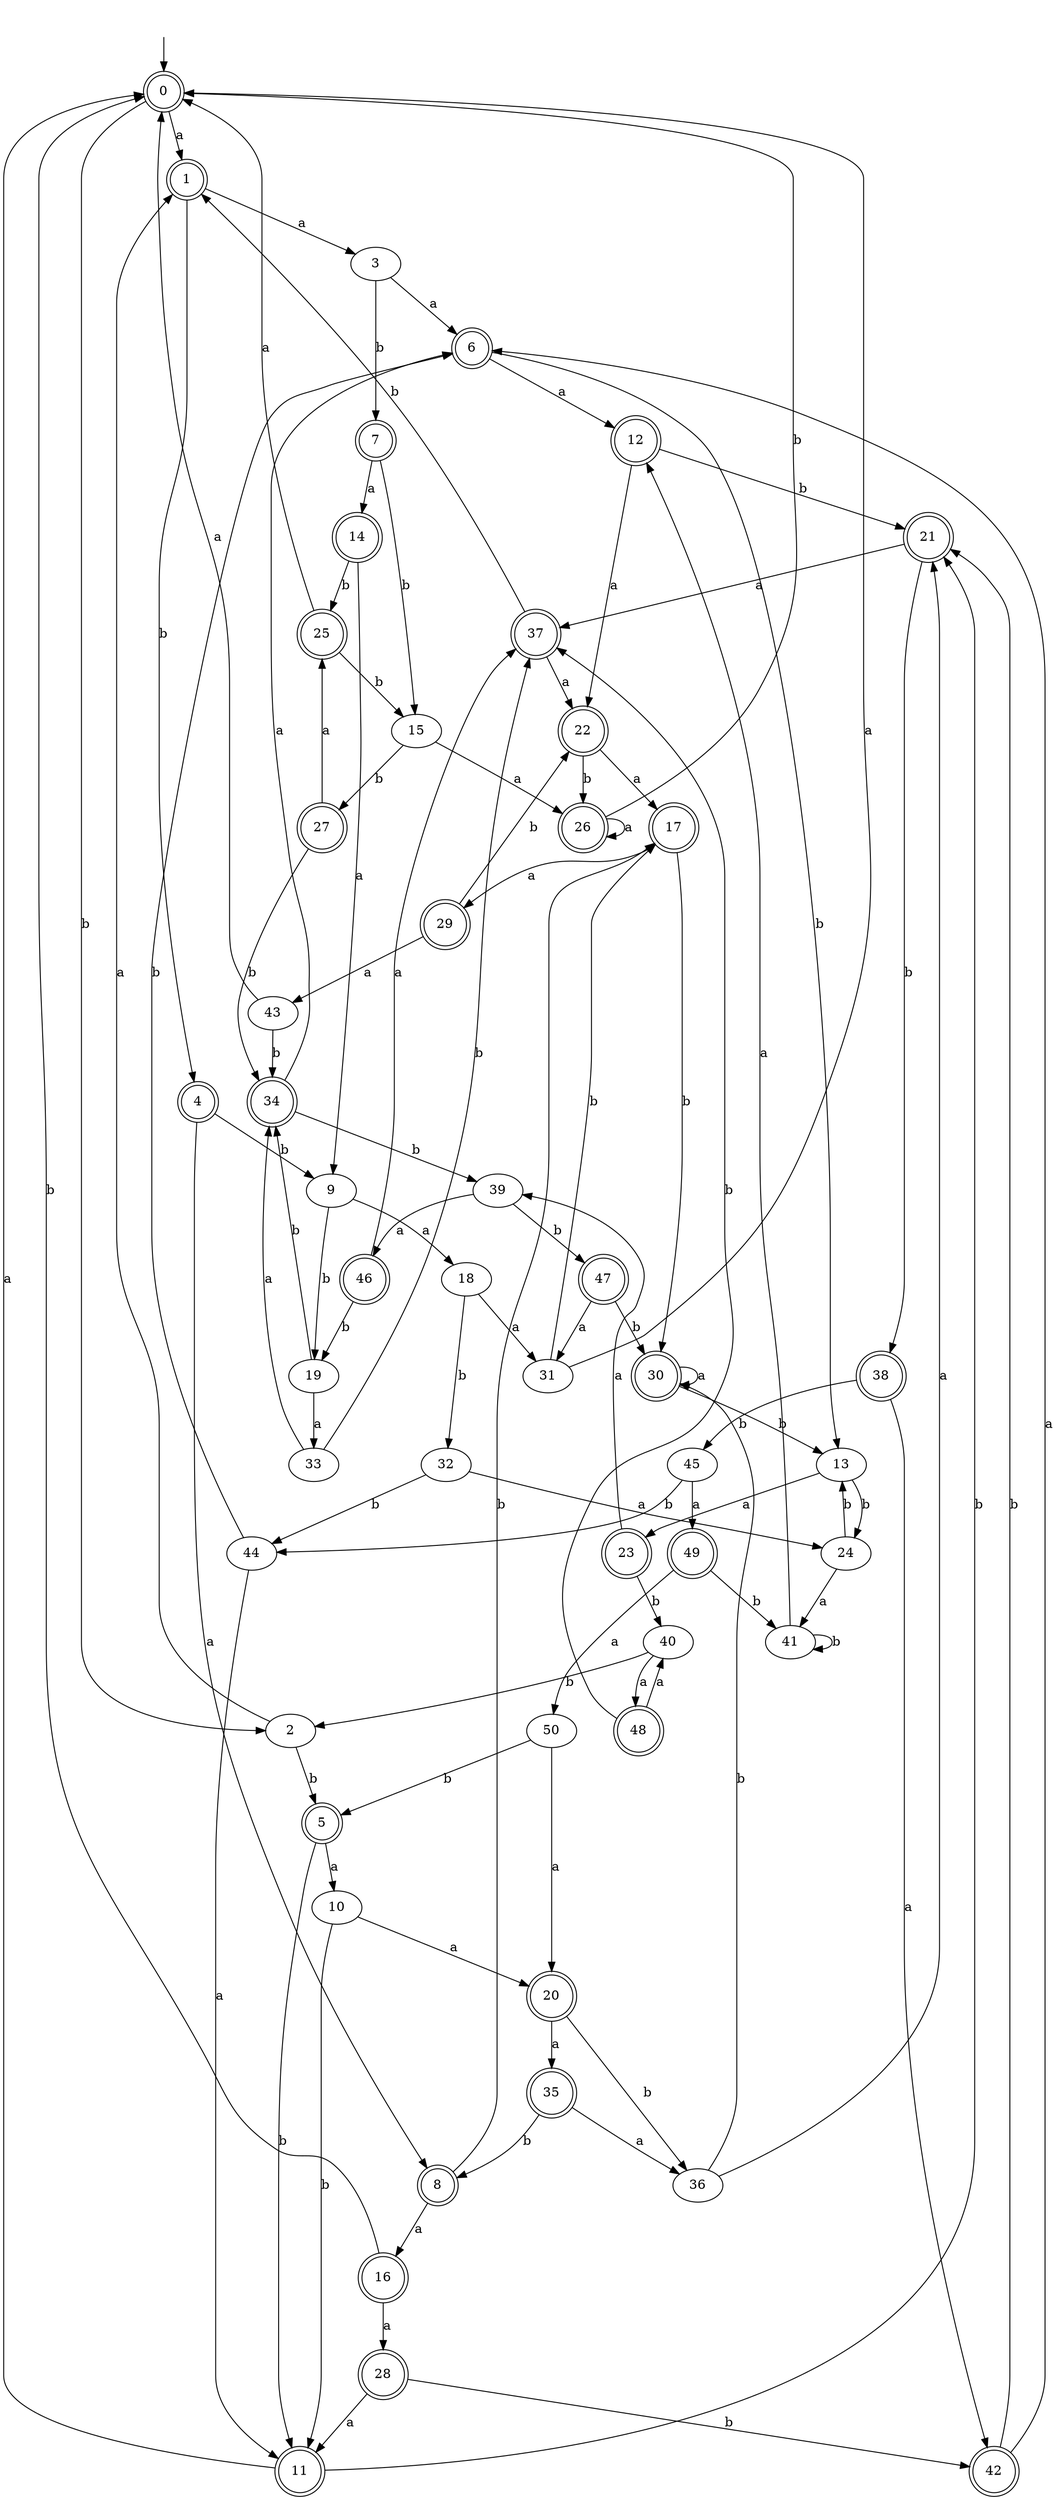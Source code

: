 digraph RandomDFA {
  __start0 [label="", shape=none];
  __start0 -> 0 [label=""];
  0 [shape=circle] [shape=doublecircle]
  0 -> 1 [label="a"]
  0 -> 2 [label="b"]
  1 [shape=doublecircle]
  1 -> 3 [label="a"]
  1 -> 4 [label="b"]
  2
  2 -> 1 [label="a"]
  2 -> 5 [label="b"]
  3
  3 -> 6 [label="a"]
  3 -> 7 [label="b"]
  4 [shape=doublecircle]
  4 -> 8 [label="a"]
  4 -> 9 [label="b"]
  5 [shape=doublecircle]
  5 -> 10 [label="a"]
  5 -> 11 [label="b"]
  6 [shape=doublecircle]
  6 -> 12 [label="a"]
  6 -> 13 [label="b"]
  7 [shape=doublecircle]
  7 -> 14 [label="a"]
  7 -> 15 [label="b"]
  8 [shape=doublecircle]
  8 -> 16 [label="a"]
  8 -> 17 [label="b"]
  9
  9 -> 18 [label="a"]
  9 -> 19 [label="b"]
  10
  10 -> 20 [label="a"]
  10 -> 11 [label="b"]
  11 [shape=doublecircle]
  11 -> 0 [label="a"]
  11 -> 21 [label="b"]
  12 [shape=doublecircle]
  12 -> 22 [label="a"]
  12 -> 21 [label="b"]
  13
  13 -> 23 [label="a"]
  13 -> 24 [label="b"]
  14 [shape=doublecircle]
  14 -> 9 [label="a"]
  14 -> 25 [label="b"]
  15
  15 -> 26 [label="a"]
  15 -> 27 [label="b"]
  16 [shape=doublecircle]
  16 -> 28 [label="a"]
  16 -> 0 [label="b"]
  17 [shape=doublecircle]
  17 -> 29 [label="a"]
  17 -> 30 [label="b"]
  18
  18 -> 31 [label="a"]
  18 -> 32 [label="b"]
  19
  19 -> 33 [label="a"]
  19 -> 34 [label="b"]
  20 [shape=doublecircle]
  20 -> 35 [label="a"]
  20 -> 36 [label="b"]
  21 [shape=doublecircle]
  21 -> 37 [label="a"]
  21 -> 38 [label="b"]
  22 [shape=doublecircle]
  22 -> 17 [label="a"]
  22 -> 26 [label="b"]
  23 [shape=doublecircle]
  23 -> 39 [label="a"]
  23 -> 40 [label="b"]
  24
  24 -> 41 [label="a"]
  24 -> 13 [label="b"]
  25 [shape=doublecircle]
  25 -> 0 [label="a"]
  25 -> 15 [label="b"]
  26 [shape=doublecircle]
  26 -> 26 [label="a"]
  26 -> 0 [label="b"]
  27 [shape=doublecircle]
  27 -> 25 [label="a"]
  27 -> 34 [label="b"]
  28 [shape=doublecircle]
  28 -> 11 [label="a"]
  28 -> 42 [label="b"]
  29 [shape=doublecircle]
  29 -> 43 [label="a"]
  29 -> 22 [label="b"]
  30 [shape=doublecircle]
  30 -> 30 [label="a"]
  30 -> 13 [label="b"]
  31
  31 -> 0 [label="a"]
  31 -> 17 [label="b"]
  32
  32 -> 24 [label="a"]
  32 -> 44 [label="b"]
  33
  33 -> 34 [label="a"]
  33 -> 37 [label="b"]
  34 [shape=doublecircle]
  34 -> 6 [label="a"]
  34 -> 39 [label="b"]
  35 [shape=doublecircle]
  35 -> 36 [label="a"]
  35 -> 8 [label="b"]
  36
  36 -> 21 [label="a"]
  36 -> 30 [label="b"]
  37 [shape=doublecircle]
  37 -> 22 [label="a"]
  37 -> 1 [label="b"]
  38 [shape=doublecircle]
  38 -> 42 [label="a"]
  38 -> 45 [label="b"]
  39
  39 -> 46 [label="a"]
  39 -> 47 [label="b"]
  40
  40 -> 48 [label="a"]
  40 -> 2 [label="b"]
  41
  41 -> 12 [label="a"]
  41 -> 41 [label="b"]
  42 [shape=doublecircle]
  42 -> 6 [label="a"]
  42 -> 21 [label="b"]
  43
  43 -> 0 [label="a"]
  43 -> 34 [label="b"]
  44
  44 -> 11 [label="a"]
  44 -> 6 [label="b"]
  45
  45 -> 49 [label="a"]
  45 -> 44 [label="b"]
  46 [shape=doublecircle]
  46 -> 37 [label="a"]
  46 -> 19 [label="b"]
  47 [shape=doublecircle]
  47 -> 31 [label="a"]
  47 -> 30 [label="b"]
  48 [shape=doublecircle]
  48 -> 40 [label="a"]
  48 -> 37 [label="b"]
  49 [shape=doublecircle]
  49 -> 50 [label="a"]
  49 -> 41 [label="b"]
  50
  50 -> 20 [label="a"]
  50 -> 5 [label="b"]
}
